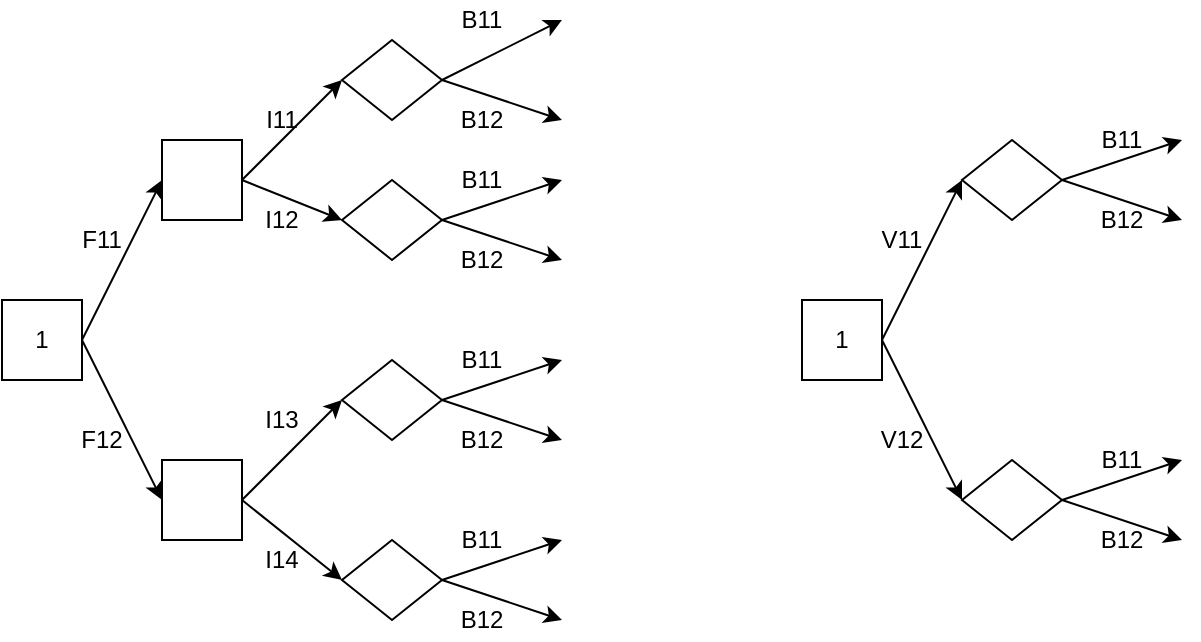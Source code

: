 <mxfile version="13.0.1"><diagram id="s60ROzqlDYYtyf3KVWeE" name="Page-1"><mxGraphModel dx="1422" dy="745" grid="1" gridSize="10" guides="1" tooltips="1" connect="1" arrows="1" fold="1" page="1" pageScale="1" pageWidth="850" pageHeight="1100" math="0" shadow="0"><root><mxCell id="0"/><mxCell id="1" parent="0"/><mxCell id="SD8v-Cmt3OJsrg0RmHhP-1" value="" style="whiteSpace=wrap;html=1;aspect=fixed;" parent="1" vertex="1"><mxGeometry x="40" y="360" width="40" height="40" as="geometry"/></mxCell><mxCell id="SD8v-Cmt3OJsrg0RmHhP-2" value="" style="endArrow=classic;html=1;entryX=0;entryY=0.5;entryDx=0;entryDy=0;" parent="1" target="SD8v-Cmt3OJsrg0RmHhP-5" edge="1"><mxGeometry width="50" height="50" relative="1" as="geometry"><mxPoint x="80" y="380" as="sourcePoint"/><mxPoint x="110" y="350" as="targetPoint"/></mxGeometry></mxCell><mxCell id="SD8v-Cmt3OJsrg0RmHhP-3" value="" style="endArrow=classic;html=1;exitX=1;exitY=0.5;exitDx=0;exitDy=0;entryX=0;entryY=0.5;entryDx=0;entryDy=0;" parent="1" source="SD8v-Cmt3OJsrg0RmHhP-1" target="SD8v-Cmt3OJsrg0RmHhP-4" edge="1"><mxGeometry width="50" height="50" relative="1" as="geometry"><mxPoint x="160" y="450" as="sourcePoint"/><mxPoint x="120" y="450" as="targetPoint"/></mxGeometry></mxCell><mxCell id="SD8v-Cmt3OJsrg0RmHhP-4" value="" style="whiteSpace=wrap;html=1;aspect=fixed;" parent="1" vertex="1"><mxGeometry x="120" y="440" width="40" height="40" as="geometry"/></mxCell><mxCell id="SD8v-Cmt3OJsrg0RmHhP-5" value="" style="whiteSpace=wrap;html=1;aspect=fixed;" parent="1" vertex="1"><mxGeometry x="120" y="280" width="40" height="40" as="geometry"/></mxCell><mxCell id="SD8v-Cmt3OJsrg0RmHhP-9" value="" style="endArrow=classic;html=1;" parent="1" edge="1"><mxGeometry width="50" height="50" relative="1" as="geometry"><mxPoint x="160" y="300" as="sourcePoint"/><mxPoint x="210" y="250" as="targetPoint"/></mxGeometry></mxCell><mxCell id="SD8v-Cmt3OJsrg0RmHhP-10" value="" style="endArrow=classic;html=1;" parent="1" edge="1"><mxGeometry width="50" height="50" relative="1" as="geometry"><mxPoint x="160" y="300" as="sourcePoint"/><mxPoint x="210" y="320" as="targetPoint"/></mxGeometry></mxCell><mxCell id="SD8v-Cmt3OJsrg0RmHhP-11" value="" style="endArrow=classic;html=1;" parent="1" edge="1"><mxGeometry width="50" height="50" relative="1" as="geometry"><mxPoint x="160" y="460" as="sourcePoint"/><mxPoint x="210" y="410" as="targetPoint"/></mxGeometry></mxCell><mxCell id="SD8v-Cmt3OJsrg0RmHhP-12" value="" style="endArrow=classic;html=1;exitX=1;exitY=0.5;exitDx=0;exitDy=0;" parent="1" source="SD8v-Cmt3OJsrg0RmHhP-4" edge="1"><mxGeometry width="50" height="50" relative="1" as="geometry"><mxPoint x="170" y="470" as="sourcePoint"/><mxPoint x="210" y="500" as="targetPoint"/></mxGeometry></mxCell><mxCell id="SD8v-Cmt3OJsrg0RmHhP-13" value="" style="rhombus;whiteSpace=wrap;html=1;" parent="1" vertex="1"><mxGeometry x="210" y="230" width="50" height="40" as="geometry"/></mxCell><mxCell id="SD8v-Cmt3OJsrg0RmHhP-14" value="" style="rhombus;whiteSpace=wrap;html=1;" parent="1" vertex="1"><mxGeometry x="210" y="300" width="50" height="40" as="geometry"/></mxCell><mxCell id="SD8v-Cmt3OJsrg0RmHhP-15" value="" style="rhombus;whiteSpace=wrap;html=1;" parent="1" vertex="1"><mxGeometry x="210" y="390" width="50" height="40" as="geometry"/></mxCell><mxCell id="SD8v-Cmt3OJsrg0RmHhP-16" value="" style="rhombus;whiteSpace=wrap;html=1;" parent="1" vertex="1"><mxGeometry x="210" y="480" width="50" height="40" as="geometry"/></mxCell><mxCell id="SD8v-Cmt3OJsrg0RmHhP-17" value="" style="whiteSpace=wrap;html=1;aspect=fixed;" parent="1" vertex="1"><mxGeometry x="440" y="360" width="40" height="40" as="geometry"/></mxCell><mxCell id="SD8v-Cmt3OJsrg0RmHhP-18" value="" style="endArrow=classic;html=1;entryX=0;entryY=0.5;entryDx=0;entryDy=0;" parent="1" edge="1"><mxGeometry width="50" height="50" relative="1" as="geometry"><mxPoint x="480" y="380" as="sourcePoint"/><mxPoint x="520" y="300" as="targetPoint"/></mxGeometry></mxCell><mxCell id="SD8v-Cmt3OJsrg0RmHhP-19" value="" style="endArrow=classic;html=1;exitX=1;exitY=0.5;exitDx=0;exitDy=0;entryX=0;entryY=0.5;entryDx=0;entryDy=0;" parent="1" source="SD8v-Cmt3OJsrg0RmHhP-17" edge="1"><mxGeometry width="50" height="50" relative="1" as="geometry"><mxPoint x="560" y="450" as="sourcePoint"/><mxPoint x="520" y="460" as="targetPoint"/></mxGeometry></mxCell><mxCell id="SD8v-Cmt3OJsrg0RmHhP-25" value="" style="rhombus;whiteSpace=wrap;html=1;" parent="1" vertex="1"><mxGeometry x="520" y="280" width="50" height="40" as="geometry"/></mxCell><mxCell id="SD8v-Cmt3OJsrg0RmHhP-26" value="" style="rhombus;whiteSpace=wrap;html=1;" parent="1" vertex="1"><mxGeometry x="520" y="440" width="50" height="40" as="geometry"/></mxCell><mxCell id="SD8v-Cmt3OJsrg0RmHhP-28" value="" style="endArrow=classic;html=1;" parent="1" edge="1"><mxGeometry width="50" height="50" relative="1" as="geometry"><mxPoint x="260" y="250" as="sourcePoint"/><mxPoint x="320" y="220" as="targetPoint"/></mxGeometry></mxCell><mxCell id="SD8v-Cmt3OJsrg0RmHhP-29" value="" style="endArrow=classic;html=1;exitX=1;exitY=0.5;exitDx=0;exitDy=0;" parent="1" source="SD8v-Cmt3OJsrg0RmHhP-13" edge="1"><mxGeometry width="50" height="50" relative="1" as="geometry"><mxPoint x="270" y="260" as="sourcePoint"/><mxPoint x="320" y="270" as="targetPoint"/></mxGeometry></mxCell><mxCell id="SD8v-Cmt3OJsrg0RmHhP-30" value="" style="endArrow=classic;html=1;exitX=1;exitY=0.5;exitDx=0;exitDy=0;" parent="1" source="SD8v-Cmt3OJsrg0RmHhP-14" edge="1"><mxGeometry width="50" height="50" relative="1" as="geometry"><mxPoint x="270" y="260" as="sourcePoint"/><mxPoint x="320" y="300" as="targetPoint"/></mxGeometry></mxCell><mxCell id="SD8v-Cmt3OJsrg0RmHhP-31" value="" style="endArrow=classic;html=1;" parent="1" edge="1"><mxGeometry width="50" height="50" relative="1" as="geometry"><mxPoint x="260" y="320" as="sourcePoint"/><mxPoint x="320" y="340" as="targetPoint"/></mxGeometry></mxCell><mxCell id="SD8v-Cmt3OJsrg0RmHhP-32" value="" style="endArrow=classic;html=1;exitX=1;exitY=0.5;exitDx=0;exitDy=0;" parent="1" edge="1"><mxGeometry width="50" height="50" relative="1" as="geometry"><mxPoint x="260" y="410" as="sourcePoint"/><mxPoint x="320" y="390" as="targetPoint"/></mxGeometry></mxCell><mxCell id="SD8v-Cmt3OJsrg0RmHhP-33" value="" style="endArrow=classic;html=1;" parent="1" edge="1"><mxGeometry width="50" height="50" relative="1" as="geometry"><mxPoint x="260" y="410" as="sourcePoint"/><mxPoint x="320" y="430" as="targetPoint"/></mxGeometry></mxCell><mxCell id="SD8v-Cmt3OJsrg0RmHhP-34" value="" style="endArrow=classic;html=1;exitX=1;exitY=0.5;exitDx=0;exitDy=0;" parent="1" edge="1"><mxGeometry width="50" height="50" relative="1" as="geometry"><mxPoint x="260" y="500" as="sourcePoint"/><mxPoint x="320" y="480" as="targetPoint"/></mxGeometry></mxCell><mxCell id="SD8v-Cmt3OJsrg0RmHhP-35" value="" style="endArrow=classic;html=1;" parent="1" edge="1"><mxGeometry width="50" height="50" relative="1" as="geometry"><mxPoint x="260" y="500" as="sourcePoint"/><mxPoint x="320" y="520" as="targetPoint"/></mxGeometry></mxCell><mxCell id="SD8v-Cmt3OJsrg0RmHhP-36" value="" style="endArrow=classic;html=1;exitX=1;exitY=0.5;exitDx=0;exitDy=0;" parent="1" edge="1"><mxGeometry width="50" height="50" relative="1" as="geometry"><mxPoint x="570" y="300" as="sourcePoint"/><mxPoint x="630" y="280" as="targetPoint"/></mxGeometry></mxCell><mxCell id="SD8v-Cmt3OJsrg0RmHhP-37" value="" style="endArrow=classic;html=1;" parent="1" edge="1"><mxGeometry width="50" height="50" relative="1" as="geometry"><mxPoint x="570" y="300" as="sourcePoint"/><mxPoint x="630" y="320" as="targetPoint"/></mxGeometry></mxCell><mxCell id="SD8v-Cmt3OJsrg0RmHhP-38" value="" style="endArrow=classic;html=1;exitX=1;exitY=0.5;exitDx=0;exitDy=0;" parent="1" edge="1"><mxGeometry width="50" height="50" relative="1" as="geometry"><mxPoint x="570" y="460" as="sourcePoint"/><mxPoint x="630" y="440" as="targetPoint"/></mxGeometry></mxCell><mxCell id="SD8v-Cmt3OJsrg0RmHhP-39" value="" style="endArrow=classic;html=1;" parent="1" edge="1"><mxGeometry width="50" height="50" relative="1" as="geometry"><mxPoint x="570" y="460" as="sourcePoint"/><mxPoint x="630" y="480" as="targetPoint"/></mxGeometry></mxCell><mxCell id="SD8v-Cmt3OJsrg0RmHhP-43" value="F11" style="text;html=1;strokeColor=none;fillColor=none;align=center;verticalAlign=middle;whiteSpace=wrap;rounded=0;" parent="1" vertex="1"><mxGeometry x="80" y="320" width="20" height="20" as="geometry"/></mxCell><mxCell id="SD8v-Cmt3OJsrg0RmHhP-44" value="F12" style="text;html=1;strokeColor=none;fillColor=none;align=center;verticalAlign=middle;whiteSpace=wrap;rounded=0;" parent="1" vertex="1"><mxGeometry x="80" y="420" width="20" height="20" as="geometry"/></mxCell><mxCell id="SD8v-Cmt3OJsrg0RmHhP-45" value="I11" style="text;html=1;strokeColor=none;fillColor=none;align=center;verticalAlign=middle;whiteSpace=wrap;rounded=0;" parent="1" vertex="1"><mxGeometry x="170" y="260" width="20" height="20" as="geometry"/></mxCell><mxCell id="SD8v-Cmt3OJsrg0RmHhP-47" value="I12" style="text;html=1;strokeColor=none;fillColor=none;align=center;verticalAlign=middle;whiteSpace=wrap;rounded=0;" parent="1" vertex="1"><mxGeometry x="170" y="310" width="20" height="20" as="geometry"/></mxCell><mxCell id="SD8v-Cmt3OJsrg0RmHhP-49" value="I13" style="text;html=1;strokeColor=none;fillColor=none;align=center;verticalAlign=middle;whiteSpace=wrap;rounded=0;" parent="1" vertex="1"><mxGeometry x="170" y="410" width="20" height="20" as="geometry"/></mxCell><mxCell id="SD8v-Cmt3OJsrg0RmHhP-50" value="I14" style="text;html=1;strokeColor=none;fillColor=none;align=center;verticalAlign=middle;whiteSpace=wrap;rounded=0;" parent="1" vertex="1"><mxGeometry x="170" y="480" width="20" height="20" as="geometry"/></mxCell><mxCell id="SD8v-Cmt3OJsrg0RmHhP-51" value="B11" style="text;html=1;strokeColor=none;fillColor=none;align=center;verticalAlign=middle;whiteSpace=wrap;rounded=0;" parent="1" vertex="1"><mxGeometry x="270" y="210" width="20" height="20" as="geometry"/></mxCell><mxCell id="SD8v-Cmt3OJsrg0RmHhP-52" value="B12" style="text;html=1;strokeColor=none;fillColor=none;align=center;verticalAlign=middle;whiteSpace=wrap;rounded=0;" parent="1" vertex="1"><mxGeometry x="270" y="260" width="20" height="20" as="geometry"/></mxCell><mxCell id="SD8v-Cmt3OJsrg0RmHhP-53" value="B11" style="text;html=1;strokeColor=none;fillColor=none;align=center;verticalAlign=middle;whiteSpace=wrap;rounded=0;" parent="1" vertex="1"><mxGeometry x="270" y="380" width="20" height="20" as="geometry"/></mxCell><mxCell id="SD8v-Cmt3OJsrg0RmHhP-54" value="B11" style="text;html=1;strokeColor=none;fillColor=none;align=center;verticalAlign=middle;whiteSpace=wrap;rounded=0;" parent="1" vertex="1"><mxGeometry x="270" y="470" width="20" height="20" as="geometry"/></mxCell><mxCell id="SD8v-Cmt3OJsrg0RmHhP-55" value="B11" style="text;html=1;strokeColor=none;fillColor=none;align=center;verticalAlign=middle;whiteSpace=wrap;rounded=0;" parent="1" vertex="1"><mxGeometry x="270" y="290" width="20" height="20" as="geometry"/></mxCell><mxCell id="SD8v-Cmt3OJsrg0RmHhP-56" value="B12" style="text;html=1;strokeColor=none;fillColor=none;align=center;verticalAlign=middle;whiteSpace=wrap;rounded=0;" parent="1" vertex="1"><mxGeometry x="270" y="510" width="20" height="20" as="geometry"/></mxCell><mxCell id="SD8v-Cmt3OJsrg0RmHhP-57" value="B12" style="text;html=1;strokeColor=none;fillColor=none;align=center;verticalAlign=middle;whiteSpace=wrap;rounded=0;" parent="1" vertex="1"><mxGeometry x="270" y="330" width="20" height="20" as="geometry"/></mxCell><mxCell id="SD8v-Cmt3OJsrg0RmHhP-58" value="B12" style="text;html=1;strokeColor=none;fillColor=none;align=center;verticalAlign=middle;whiteSpace=wrap;rounded=0;" parent="1" vertex="1"><mxGeometry x="270" y="420" width="20" height="20" as="geometry"/></mxCell><mxCell id="SD8v-Cmt3OJsrg0RmHhP-59" value="B11" style="text;html=1;strokeColor=none;fillColor=none;align=center;verticalAlign=middle;whiteSpace=wrap;rounded=0;" parent="1" vertex="1"><mxGeometry x="590" y="270" width="20" height="20" as="geometry"/></mxCell><mxCell id="SD8v-Cmt3OJsrg0RmHhP-60" value="B11" style="text;html=1;strokeColor=none;fillColor=none;align=center;verticalAlign=middle;whiteSpace=wrap;rounded=0;" parent="1" vertex="1"><mxGeometry x="590" y="430" width="20" height="20" as="geometry"/></mxCell><mxCell id="SD8v-Cmt3OJsrg0RmHhP-61" value="B12" style="text;html=1;strokeColor=none;fillColor=none;align=center;verticalAlign=middle;whiteSpace=wrap;rounded=0;" parent="1" vertex="1"><mxGeometry x="590" y="310" width="20" height="20" as="geometry"/></mxCell><mxCell id="SD8v-Cmt3OJsrg0RmHhP-62" value="B12" style="text;html=1;strokeColor=none;fillColor=none;align=center;verticalAlign=middle;whiteSpace=wrap;rounded=0;" parent="1" vertex="1"><mxGeometry x="590" y="470" width="20" height="20" as="geometry"/></mxCell><mxCell id="SD8v-Cmt3OJsrg0RmHhP-63" value="V11" style="text;html=1;strokeColor=none;fillColor=none;align=center;verticalAlign=middle;whiteSpace=wrap;rounded=0;" parent="1" vertex="1"><mxGeometry x="480" y="320" width="20" height="20" as="geometry"/></mxCell><mxCell id="SD8v-Cmt3OJsrg0RmHhP-64" value="V12" style="text;html=1;strokeColor=none;fillColor=none;align=center;verticalAlign=middle;whiteSpace=wrap;rounded=0;" parent="1" vertex="1"><mxGeometry x="480" y="420" width="20" height="20" as="geometry"/></mxCell><mxCell id="YqWbGsJkGtRp4lGmuN76-1" value="1" style="text;html=1;strokeColor=none;fillColor=none;align=center;verticalAlign=middle;whiteSpace=wrap;rounded=0;" vertex="1" parent="1"><mxGeometry x="55" y="375" width="10" height="10" as="geometry"/></mxCell><mxCell id="YqWbGsJkGtRp4lGmuN76-2" value="1" style="text;html=1;strokeColor=none;fillColor=none;align=center;verticalAlign=middle;whiteSpace=wrap;rounded=0;" vertex="1" parent="1"><mxGeometry x="455" y="375" width="10" height="10" as="geometry"/></mxCell></root></mxGraphModel></diagram></mxfile>